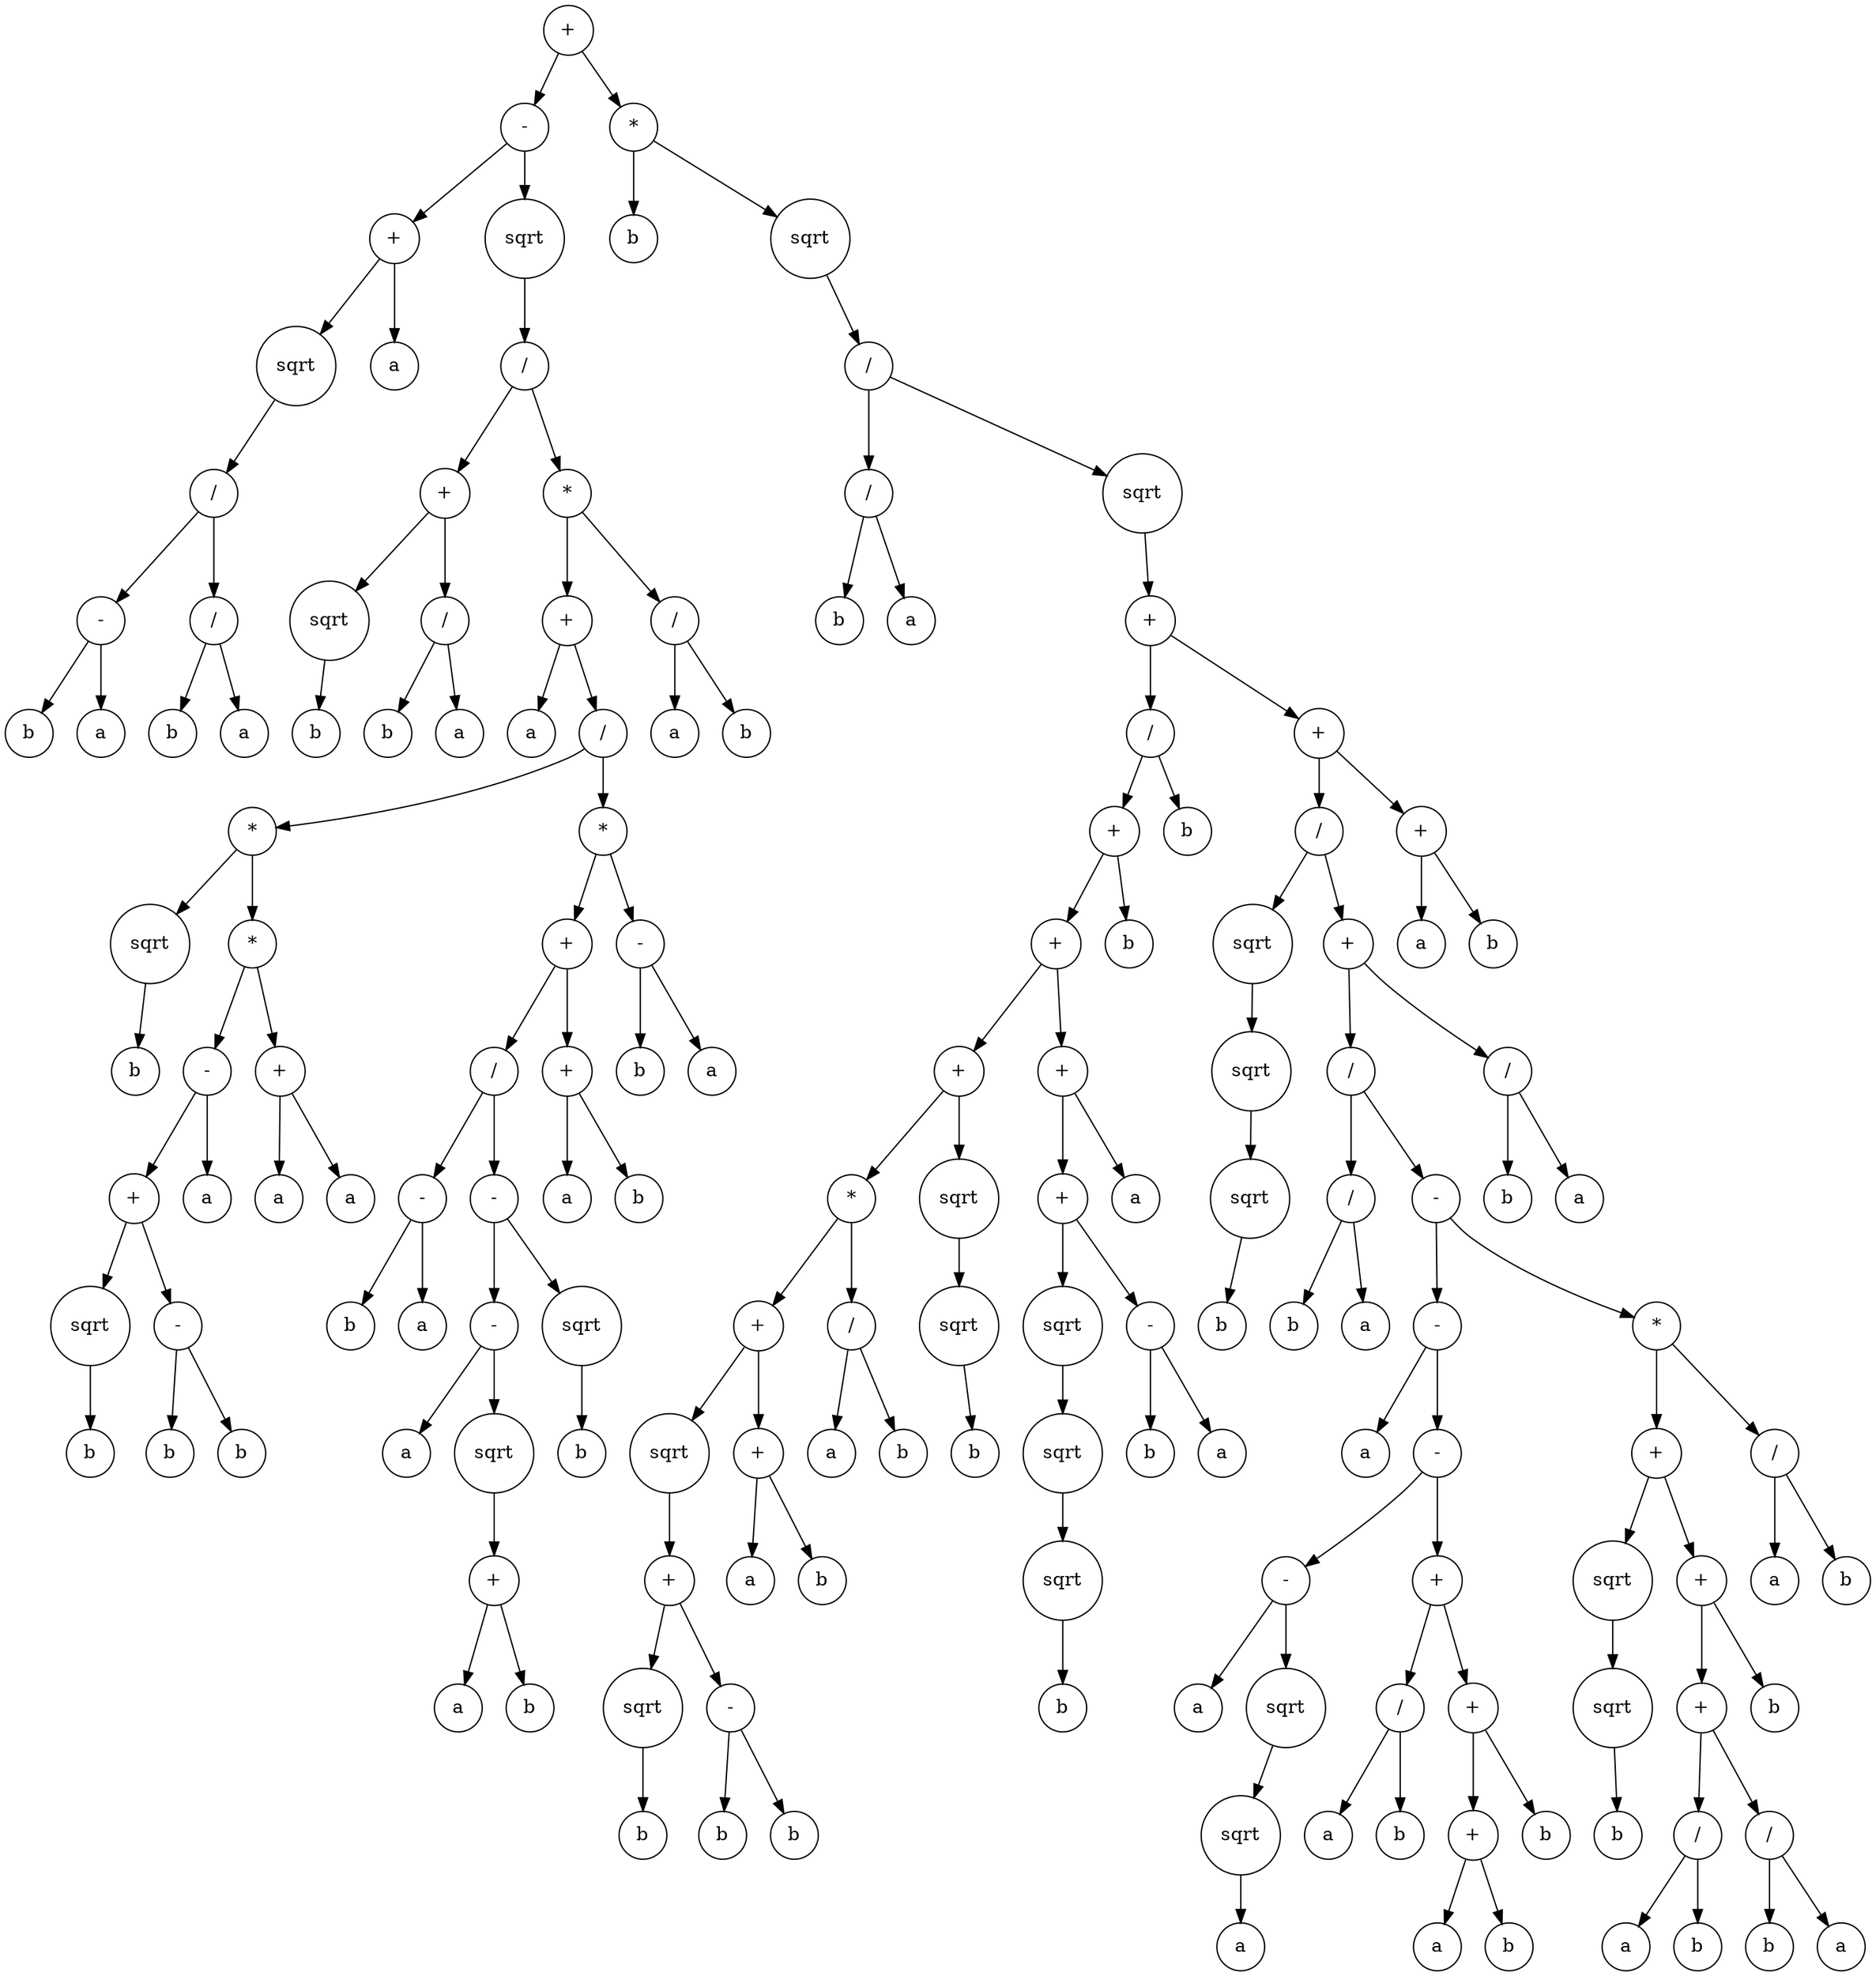 digraph g {
graph [ordering=out];
node [shape=circle];
n[label = "+"];
n0[label = "-"];
n00[label = "+"];
n000[label = "sqrt"];
n0000[label = "/"];
n00000[label = "-"];
n000000[label = "b"];
n00000 -> n000000;
n000001[label = "a"];
n00000 -> n000001;
n0000 -> n00000;
n00001[label = "/"];
n000010[label = "b"];
n00001 -> n000010;
n000011[label = "a"];
n00001 -> n000011;
n0000 -> n00001;
n000 -> n0000;
n00 -> n000;
n001[label = "a"];
n00 -> n001;
n0 -> n00;
n01[label = "sqrt"];
n010[label = "/"];
n0100[label = "+"];
n01000[label = "sqrt"];
n010000[label = "b"];
n01000 -> n010000;
n0100 -> n01000;
n01001[label = "/"];
n010010[label = "b"];
n01001 -> n010010;
n010011[label = "a"];
n01001 -> n010011;
n0100 -> n01001;
n010 -> n0100;
n0101[label = "*"];
n01010[label = "+"];
n010100[label = "a"];
n01010 -> n010100;
n010101[label = "/"];
n0101010[label = "*"];
n01010100[label = "sqrt"];
n010101000[label = "b"];
n01010100 -> n010101000;
n0101010 -> n01010100;
n01010101[label = "*"];
n010101010[label = "-"];
n0101010100[label = "+"];
n01010101000[label = "sqrt"];
n010101010000[label = "b"];
n01010101000 -> n010101010000;
n0101010100 -> n01010101000;
n01010101001[label = "-"];
n010101010010[label = "b"];
n01010101001 -> n010101010010;
n010101010011[label = "b"];
n01010101001 -> n010101010011;
n0101010100 -> n01010101001;
n010101010 -> n0101010100;
n0101010101[label = "a"];
n010101010 -> n0101010101;
n01010101 -> n010101010;
n010101011[label = "+"];
n0101010110[label = "a"];
n010101011 -> n0101010110;
n0101010111[label = "a"];
n010101011 -> n0101010111;
n01010101 -> n010101011;
n0101010 -> n01010101;
n010101 -> n0101010;
n0101011[label = "*"];
n01010110[label = "+"];
n010101100[label = "/"];
n0101011000[label = "-"];
n01010110000[label = "b"];
n0101011000 -> n01010110000;
n01010110001[label = "a"];
n0101011000 -> n01010110001;
n010101100 -> n0101011000;
n0101011001[label = "-"];
n01010110010[label = "-"];
n010101100100[label = "a"];
n01010110010 -> n010101100100;
n010101100101[label = "sqrt"];
n0101011001010[label = "+"];
n01010110010100[label = "a"];
n0101011001010 -> n01010110010100;
n01010110010101[label = "b"];
n0101011001010 -> n01010110010101;
n010101100101 -> n0101011001010;
n01010110010 -> n010101100101;
n0101011001 -> n01010110010;
n01010110011[label = "sqrt"];
n010101100110[label = "b"];
n01010110011 -> n010101100110;
n0101011001 -> n01010110011;
n010101100 -> n0101011001;
n01010110 -> n010101100;
n010101101[label = "+"];
n0101011010[label = "a"];
n010101101 -> n0101011010;
n0101011011[label = "b"];
n010101101 -> n0101011011;
n01010110 -> n010101101;
n0101011 -> n01010110;
n01010111[label = "-"];
n010101110[label = "b"];
n01010111 -> n010101110;
n010101111[label = "a"];
n01010111 -> n010101111;
n0101011 -> n01010111;
n010101 -> n0101011;
n01010 -> n010101;
n0101 -> n01010;
n01011[label = "/"];
n010110[label = "a"];
n01011 -> n010110;
n010111[label = "b"];
n01011 -> n010111;
n0101 -> n01011;
n010 -> n0101;
n01 -> n010;
n0 -> n01;
n -> n0;
n1[label = "*"];
n10[label = "b"];
n1 -> n10;
n11[label = "sqrt"];
n110[label = "/"];
n1100[label = "/"];
n11000[label = "b"];
n1100 -> n11000;
n11001[label = "a"];
n1100 -> n11001;
n110 -> n1100;
n1101[label = "sqrt"];
n11010[label = "+"];
n110100[label = "/"];
n1101000[label = "+"];
n11010000[label = "+"];
n110100000[label = "+"];
n1101000000[label = "*"];
n11010000000[label = "+"];
n110100000000[label = "sqrt"];
n1101000000000[label = "+"];
n11010000000000[label = "sqrt"];
n110100000000000[label = "b"];
n11010000000000 -> n110100000000000;
n1101000000000 -> n11010000000000;
n11010000000001[label = "-"];
n110100000000010[label = "b"];
n11010000000001 -> n110100000000010;
n110100000000011[label = "b"];
n11010000000001 -> n110100000000011;
n1101000000000 -> n11010000000001;
n110100000000 -> n1101000000000;
n11010000000 -> n110100000000;
n110100000001[label = "+"];
n1101000000010[label = "a"];
n110100000001 -> n1101000000010;
n1101000000011[label = "b"];
n110100000001 -> n1101000000011;
n11010000000 -> n110100000001;
n1101000000 -> n11010000000;
n11010000001[label = "/"];
n110100000010[label = "a"];
n11010000001 -> n110100000010;
n110100000011[label = "b"];
n11010000001 -> n110100000011;
n1101000000 -> n11010000001;
n110100000 -> n1101000000;
n1101000001[label = "sqrt"];
n11010000010[label = "sqrt"];
n110100000100[label = "b"];
n11010000010 -> n110100000100;
n1101000001 -> n11010000010;
n110100000 -> n1101000001;
n11010000 -> n110100000;
n110100001[label = "+"];
n1101000010[label = "+"];
n11010000100[label = "sqrt"];
n110100001000[label = "sqrt"];
n1101000010000[label = "sqrt"];
n11010000100000[label = "b"];
n1101000010000 -> n11010000100000;
n110100001000 -> n1101000010000;
n11010000100 -> n110100001000;
n1101000010 -> n11010000100;
n11010000101[label = "-"];
n110100001010[label = "b"];
n11010000101 -> n110100001010;
n110100001011[label = "a"];
n11010000101 -> n110100001011;
n1101000010 -> n11010000101;
n110100001 -> n1101000010;
n1101000011[label = "a"];
n110100001 -> n1101000011;
n11010000 -> n110100001;
n1101000 -> n11010000;
n11010001[label = "b"];
n1101000 -> n11010001;
n110100 -> n1101000;
n1101001[label = "b"];
n110100 -> n1101001;
n11010 -> n110100;
n110101[label = "+"];
n1101010[label = "/"];
n11010100[label = "sqrt"];
n110101000[label = "sqrt"];
n1101010000[label = "sqrt"];
n11010100000[label = "b"];
n1101010000 -> n11010100000;
n110101000 -> n1101010000;
n11010100 -> n110101000;
n1101010 -> n11010100;
n11010101[label = "+"];
n110101010[label = "/"];
n1101010100[label = "/"];
n11010101000[label = "b"];
n1101010100 -> n11010101000;
n11010101001[label = "a"];
n1101010100 -> n11010101001;
n110101010 -> n1101010100;
n1101010101[label = "-"];
n11010101010[label = "-"];
n110101010100[label = "a"];
n11010101010 -> n110101010100;
n110101010101[label = "-"];
n1101010101010[label = "-"];
n11010101010100[label = "a"];
n1101010101010 -> n11010101010100;
n11010101010101[label = "sqrt"];
n110101010101010[label = "sqrt"];
n1101010101010100[label = "a"];
n110101010101010 -> n1101010101010100;
n11010101010101 -> n110101010101010;
n1101010101010 -> n11010101010101;
n110101010101 -> n1101010101010;
n1101010101011[label = "+"];
n11010101010110[label = "/"];
n110101010101100[label = "a"];
n11010101010110 -> n110101010101100;
n110101010101101[label = "b"];
n11010101010110 -> n110101010101101;
n1101010101011 -> n11010101010110;
n11010101010111[label = "+"];
n110101010101110[label = "+"];
n1101010101011100[label = "a"];
n110101010101110 -> n1101010101011100;
n1101010101011101[label = "b"];
n110101010101110 -> n1101010101011101;
n11010101010111 -> n110101010101110;
n110101010101111[label = "b"];
n11010101010111 -> n110101010101111;
n1101010101011 -> n11010101010111;
n110101010101 -> n1101010101011;
n11010101010 -> n110101010101;
n1101010101 -> n11010101010;
n11010101011[label = "*"];
n110101010110[label = "+"];
n1101010101100[label = "sqrt"];
n11010101011000[label = "sqrt"];
n110101010110000[label = "b"];
n11010101011000 -> n110101010110000;
n1101010101100 -> n11010101011000;
n110101010110 -> n1101010101100;
n1101010101101[label = "+"];
n11010101011010[label = "+"];
n110101010110100[label = "/"];
n1101010101101000[label = "a"];
n110101010110100 -> n1101010101101000;
n1101010101101001[label = "b"];
n110101010110100 -> n1101010101101001;
n11010101011010 -> n110101010110100;
n110101010110101[label = "/"];
n1101010101101010[label = "b"];
n110101010110101 -> n1101010101101010;
n1101010101101011[label = "a"];
n110101010110101 -> n1101010101101011;
n11010101011010 -> n110101010110101;
n1101010101101 -> n11010101011010;
n11010101011011[label = "b"];
n1101010101101 -> n11010101011011;
n110101010110 -> n1101010101101;
n11010101011 -> n110101010110;
n110101010111[label = "/"];
n1101010101110[label = "a"];
n110101010111 -> n1101010101110;
n1101010101111[label = "b"];
n110101010111 -> n1101010101111;
n11010101011 -> n110101010111;
n1101010101 -> n11010101011;
n110101010 -> n1101010101;
n11010101 -> n110101010;
n110101011[label = "/"];
n1101010110[label = "b"];
n110101011 -> n1101010110;
n1101010111[label = "a"];
n110101011 -> n1101010111;
n11010101 -> n110101011;
n1101010 -> n11010101;
n110101 -> n1101010;
n1101011[label = "+"];
n11010110[label = "a"];
n1101011 -> n11010110;
n11010111[label = "b"];
n1101011 -> n11010111;
n110101 -> n1101011;
n11010 -> n110101;
n1101 -> n11010;
n110 -> n1101;
n11 -> n110;
n1 -> n11;
n -> n1;
}
